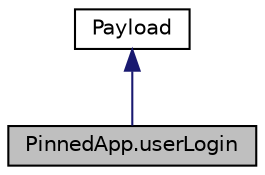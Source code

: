 digraph "PinnedApp.userLogin"
{
  edge [fontname="Helvetica",fontsize="10",labelfontname="Helvetica",labelfontsize="10"];
  node [fontname="Helvetica",fontsize="10",shape=record];
  Node0 [label="PinnedApp.userLogin",height=0.2,width=0.4,color="black", fillcolor="grey75", style="filled", fontcolor="black"];
  Node1 -> Node0 [dir="back",color="midnightblue",fontsize="10",style="solid",fontname="Helvetica"];
  Node1 [label="Payload",height=0.2,width=0.4,color="black", fillcolor="white", style="filled",URL="$class_pinned_app_1_1_payload.html",tooltip="Empty class to hold payload data "];
}

